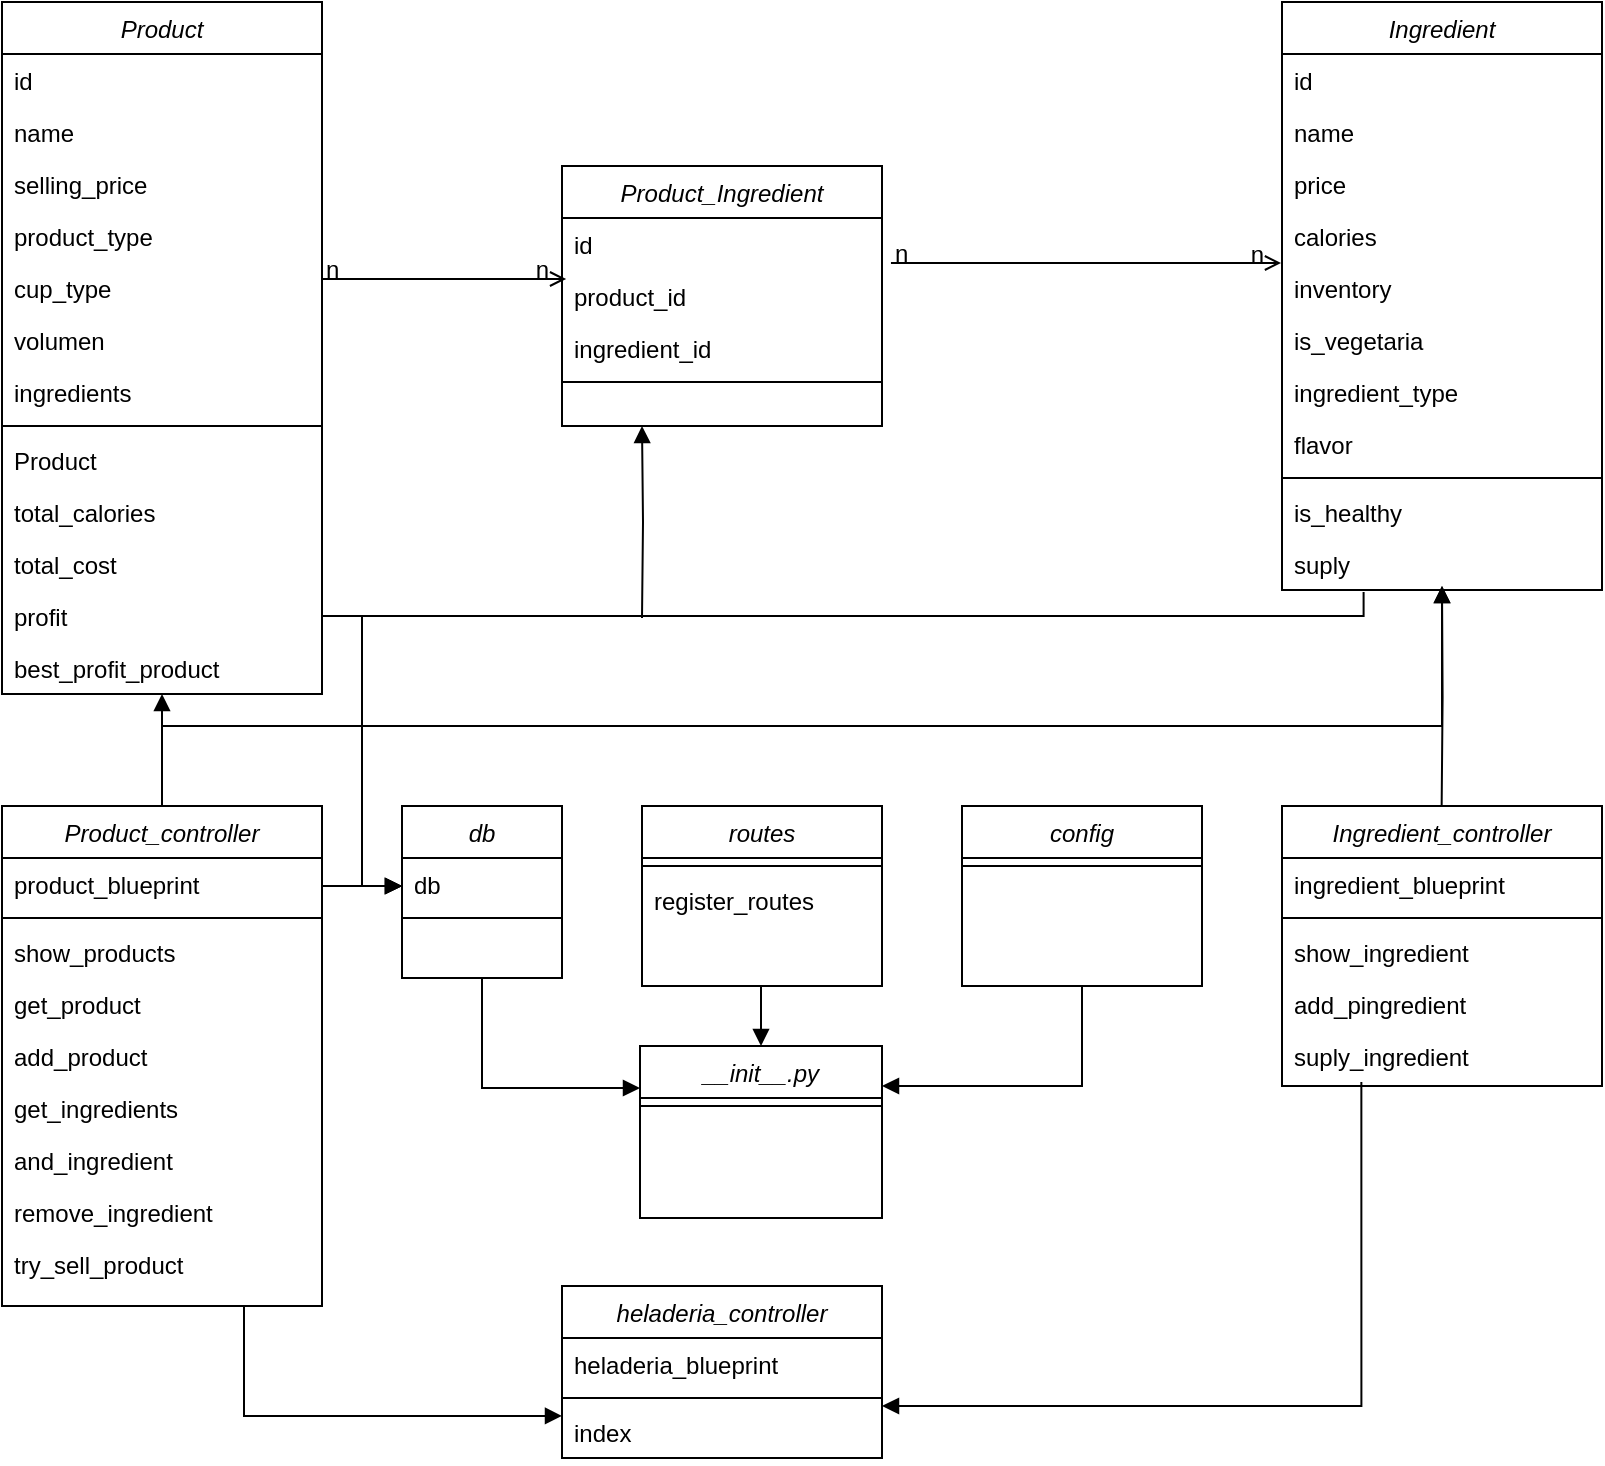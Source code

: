 <mxfile version="26.1.1">
  <diagram id="C5RBs43oDa-KdzZeNtuy" name="Page-1">
    <mxGraphModel dx="645" dy="302" grid="1" gridSize="10" guides="1" tooltips="1" connect="1" arrows="1" fold="1" page="1" pageScale="1" pageWidth="827" pageHeight="1169" math="0" shadow="0">
      <root>
        <mxCell id="WIyWlLk6GJQsqaUBKTNV-0" />
        <mxCell id="WIyWlLk6GJQsqaUBKTNV-1" parent="WIyWlLk6GJQsqaUBKTNV-0" />
        <mxCell id="zkfFHV4jXpPFQw0GAbJ--0" value="Product" style="swimlane;fontStyle=2;align=center;verticalAlign=top;childLayout=stackLayout;horizontal=1;startSize=26;horizontalStack=0;resizeParent=1;resizeLast=0;collapsible=1;marginBottom=0;rounded=0;shadow=0;strokeWidth=1;" parent="WIyWlLk6GJQsqaUBKTNV-1" vertex="1">
          <mxGeometry x="40" y="78" width="160" height="346" as="geometry">
            <mxRectangle x="230" y="140" width="160" height="26" as="alternateBounds" />
          </mxGeometry>
        </mxCell>
        <mxCell id="zkfFHV4jXpPFQw0GAbJ--1" value="id" style="text;align=left;verticalAlign=top;spacingLeft=4;spacingRight=4;overflow=hidden;rotatable=0;points=[[0,0.5],[1,0.5]];portConstraint=eastwest;" parent="zkfFHV4jXpPFQw0GAbJ--0" vertex="1">
          <mxGeometry y="26" width="160" height="26" as="geometry" />
        </mxCell>
        <mxCell id="zkfFHV4jXpPFQw0GAbJ--2" value="name" style="text;align=left;verticalAlign=top;spacingLeft=4;spacingRight=4;overflow=hidden;rotatable=0;points=[[0,0.5],[1,0.5]];portConstraint=eastwest;rounded=0;shadow=0;html=0;" parent="zkfFHV4jXpPFQw0GAbJ--0" vertex="1">
          <mxGeometry y="52" width="160" height="26" as="geometry" />
        </mxCell>
        <mxCell id="zkfFHV4jXpPFQw0GAbJ--3" value="selling_price" style="text;align=left;verticalAlign=top;spacingLeft=4;spacingRight=4;overflow=hidden;rotatable=0;points=[[0,0.5],[1,0.5]];portConstraint=eastwest;rounded=0;shadow=0;html=0;" parent="zkfFHV4jXpPFQw0GAbJ--0" vertex="1">
          <mxGeometry y="78" width="160" height="26" as="geometry" />
        </mxCell>
        <mxCell id="YNZTgH4dmc-fwp90HZQj-0" value="product_type" style="text;align=left;verticalAlign=top;spacingLeft=4;spacingRight=4;overflow=hidden;rotatable=0;points=[[0,0.5],[1,0.5]];portConstraint=eastwest;rounded=0;shadow=0;html=0;" parent="zkfFHV4jXpPFQw0GAbJ--0" vertex="1">
          <mxGeometry y="104" width="160" height="26" as="geometry" />
        </mxCell>
        <mxCell id="YNZTgH4dmc-fwp90HZQj-5" value="cup_type" style="text;align=left;verticalAlign=top;spacingLeft=4;spacingRight=4;overflow=hidden;rotatable=0;points=[[0,0.5],[1,0.5]];portConstraint=eastwest;rounded=0;shadow=0;html=0;" parent="zkfFHV4jXpPFQw0GAbJ--0" vertex="1">
          <mxGeometry y="130" width="160" height="26" as="geometry" />
        </mxCell>
        <mxCell id="YNZTgH4dmc-fwp90HZQj-6" value="volumen" style="text;align=left;verticalAlign=top;spacingLeft=4;spacingRight=4;overflow=hidden;rotatable=0;points=[[0,0.5],[1,0.5]];portConstraint=eastwest;rounded=0;shadow=0;html=0;" parent="zkfFHV4jXpPFQw0GAbJ--0" vertex="1">
          <mxGeometry y="156" width="160" height="26" as="geometry" />
        </mxCell>
        <mxCell id="YNZTgH4dmc-fwp90HZQj-7" value="ingredients" style="text;align=left;verticalAlign=top;spacingLeft=4;spacingRight=4;overflow=hidden;rotatable=0;points=[[0,0.5],[1,0.5]];portConstraint=eastwest;rounded=0;shadow=0;html=0;" parent="zkfFHV4jXpPFQw0GAbJ--0" vertex="1">
          <mxGeometry y="182" width="160" height="26" as="geometry" />
        </mxCell>
        <mxCell id="zkfFHV4jXpPFQw0GAbJ--4" value="" style="line;html=1;strokeWidth=1;align=left;verticalAlign=middle;spacingTop=-1;spacingLeft=3;spacingRight=3;rotatable=0;labelPosition=right;points=[];portConstraint=eastwest;" parent="zkfFHV4jXpPFQw0GAbJ--0" vertex="1">
          <mxGeometry y="208" width="160" height="8" as="geometry" />
        </mxCell>
        <mxCell id="zkfFHV4jXpPFQw0GAbJ--5" value="Product" style="text;align=left;verticalAlign=top;spacingLeft=4;spacingRight=4;overflow=hidden;rotatable=0;points=[[0,0.5],[1,0.5]];portConstraint=eastwest;" parent="zkfFHV4jXpPFQw0GAbJ--0" vertex="1">
          <mxGeometry y="216" width="160" height="26" as="geometry" />
        </mxCell>
        <mxCell id="YNZTgH4dmc-fwp90HZQj-9" value="total_calories" style="text;align=left;verticalAlign=top;spacingLeft=4;spacingRight=4;overflow=hidden;rotatable=0;points=[[0,0.5],[1,0.5]];portConstraint=eastwest;" parent="zkfFHV4jXpPFQw0GAbJ--0" vertex="1">
          <mxGeometry y="242" width="160" height="26" as="geometry" />
        </mxCell>
        <mxCell id="YNZTgH4dmc-fwp90HZQj-10" value="total_cost" style="text;align=left;verticalAlign=top;spacingLeft=4;spacingRight=4;overflow=hidden;rotatable=0;points=[[0,0.5],[1,0.5]];portConstraint=eastwest;" parent="zkfFHV4jXpPFQw0GAbJ--0" vertex="1">
          <mxGeometry y="268" width="160" height="26" as="geometry" />
        </mxCell>
        <mxCell id="YNZTgH4dmc-fwp90HZQj-11" value="profit" style="text;align=left;verticalAlign=top;spacingLeft=4;spacingRight=4;overflow=hidden;rotatable=0;points=[[0,0.5],[1,0.5]];portConstraint=eastwest;" parent="zkfFHV4jXpPFQw0GAbJ--0" vertex="1">
          <mxGeometry y="294" width="160" height="26" as="geometry" />
        </mxCell>
        <mxCell id="YNZTgH4dmc-fwp90HZQj-12" value="best_profit_product" style="text;align=left;verticalAlign=top;spacingLeft=4;spacingRight=4;overflow=hidden;rotatable=0;points=[[0,0.5],[1,0.5]];portConstraint=eastwest;" parent="zkfFHV4jXpPFQw0GAbJ--0" vertex="1">
          <mxGeometry y="320" width="160" height="26" as="geometry" />
        </mxCell>
        <mxCell id="zkfFHV4jXpPFQw0GAbJ--26" value="" style="endArrow=open;shadow=0;strokeWidth=1;rounded=0;curved=0;endFill=1;edgeStyle=elbowEdgeStyle;elbow=vertical;entryX=0.013;entryY=0.173;entryDx=0;entryDy=0;entryPerimeter=0;" parent="WIyWlLk6GJQsqaUBKTNV-1" source="zkfFHV4jXpPFQw0GAbJ--0" target="YNZTgH4dmc-fwp90HZQj-30" edge="1">
          <mxGeometry x="0.5" y="41" relative="1" as="geometry">
            <mxPoint x="380" y="192" as="sourcePoint" />
            <mxPoint x="508" y="228" as="targetPoint" />
            <mxPoint x="-40" y="32" as="offset" />
          </mxGeometry>
        </mxCell>
        <mxCell id="zkfFHV4jXpPFQw0GAbJ--27" value="n" style="resizable=0;align=left;verticalAlign=bottom;labelBackgroundColor=none;fontSize=12;" parent="zkfFHV4jXpPFQw0GAbJ--26" connectable="0" vertex="1">
          <mxGeometry x="-1" relative="1" as="geometry">
            <mxPoint y="4" as="offset" />
          </mxGeometry>
        </mxCell>
        <mxCell id="zkfFHV4jXpPFQw0GAbJ--28" value="n" style="resizable=0;align=right;verticalAlign=bottom;labelBackgroundColor=none;fontSize=12;" parent="zkfFHV4jXpPFQw0GAbJ--26" connectable="0" vertex="1">
          <mxGeometry x="1" relative="1" as="geometry">
            <mxPoint x="-7" y="4" as="offset" />
          </mxGeometry>
        </mxCell>
        <mxCell id="YNZTgH4dmc-fwp90HZQj-13" value="Ingredient" style="swimlane;fontStyle=2;align=center;verticalAlign=top;childLayout=stackLayout;horizontal=1;startSize=26;horizontalStack=0;resizeParent=1;resizeLast=0;collapsible=1;marginBottom=0;rounded=0;shadow=0;strokeWidth=1;" parent="WIyWlLk6GJQsqaUBKTNV-1" vertex="1">
          <mxGeometry x="680" y="78" width="160" height="294" as="geometry">
            <mxRectangle x="230" y="140" width="160" height="26" as="alternateBounds" />
          </mxGeometry>
        </mxCell>
        <mxCell id="YNZTgH4dmc-fwp90HZQj-14" value="id" style="text;align=left;verticalAlign=top;spacingLeft=4;spacingRight=4;overflow=hidden;rotatable=0;points=[[0,0.5],[1,0.5]];portConstraint=eastwest;" parent="YNZTgH4dmc-fwp90HZQj-13" vertex="1">
          <mxGeometry y="26" width="160" height="26" as="geometry" />
        </mxCell>
        <mxCell id="YNZTgH4dmc-fwp90HZQj-15" value="name" style="text;align=left;verticalAlign=top;spacingLeft=4;spacingRight=4;overflow=hidden;rotatable=0;points=[[0,0.5],[1,0.5]];portConstraint=eastwest;rounded=0;shadow=0;html=0;" parent="YNZTgH4dmc-fwp90HZQj-13" vertex="1">
          <mxGeometry y="52" width="160" height="26" as="geometry" />
        </mxCell>
        <mxCell id="YNZTgH4dmc-fwp90HZQj-16" value="price" style="text;align=left;verticalAlign=top;spacingLeft=4;spacingRight=4;overflow=hidden;rotatable=0;points=[[0,0.5],[1,0.5]];portConstraint=eastwest;rounded=0;shadow=0;html=0;" parent="YNZTgH4dmc-fwp90HZQj-13" vertex="1">
          <mxGeometry y="78" width="160" height="26" as="geometry" />
        </mxCell>
        <mxCell id="YNZTgH4dmc-fwp90HZQj-17" value="calories" style="text;align=left;verticalAlign=top;spacingLeft=4;spacingRight=4;overflow=hidden;rotatable=0;points=[[0,0.5],[1,0.5]];portConstraint=eastwest;rounded=0;shadow=0;html=0;" parent="YNZTgH4dmc-fwp90HZQj-13" vertex="1">
          <mxGeometry y="104" width="160" height="26" as="geometry" />
        </mxCell>
        <mxCell id="YNZTgH4dmc-fwp90HZQj-18" value="inventory" style="text;align=left;verticalAlign=top;spacingLeft=4;spacingRight=4;overflow=hidden;rotatable=0;points=[[0,0.5],[1,0.5]];portConstraint=eastwest;rounded=0;shadow=0;html=0;" parent="YNZTgH4dmc-fwp90HZQj-13" vertex="1">
          <mxGeometry y="130" width="160" height="26" as="geometry" />
        </mxCell>
        <mxCell id="YNZTgH4dmc-fwp90HZQj-19" value="is_vegetaria" style="text;align=left;verticalAlign=top;spacingLeft=4;spacingRight=4;overflow=hidden;rotatable=0;points=[[0,0.5],[1,0.5]];portConstraint=eastwest;rounded=0;shadow=0;html=0;" parent="YNZTgH4dmc-fwp90HZQj-13" vertex="1">
          <mxGeometry y="156" width="160" height="26" as="geometry" />
        </mxCell>
        <mxCell id="YNZTgH4dmc-fwp90HZQj-20" value="ingredient_type" style="text;align=left;verticalAlign=top;spacingLeft=4;spacingRight=4;overflow=hidden;rotatable=0;points=[[0,0.5],[1,0.5]];portConstraint=eastwest;rounded=0;shadow=0;html=0;" parent="YNZTgH4dmc-fwp90HZQj-13" vertex="1">
          <mxGeometry y="182" width="160" height="26" as="geometry" />
        </mxCell>
        <mxCell id="YNZTgH4dmc-fwp90HZQj-27" value="flavor" style="text;align=left;verticalAlign=top;spacingLeft=4;spacingRight=4;overflow=hidden;rotatable=0;points=[[0,0.5],[1,0.5]];portConstraint=eastwest;rounded=0;shadow=0;html=0;" parent="YNZTgH4dmc-fwp90HZQj-13" vertex="1">
          <mxGeometry y="208" width="160" height="26" as="geometry" />
        </mxCell>
        <mxCell id="YNZTgH4dmc-fwp90HZQj-21" value="" style="line;html=1;strokeWidth=1;align=left;verticalAlign=middle;spacingTop=-1;spacingLeft=3;spacingRight=3;rotatable=0;labelPosition=right;points=[];portConstraint=eastwest;" parent="YNZTgH4dmc-fwp90HZQj-13" vertex="1">
          <mxGeometry y="234" width="160" height="8" as="geometry" />
        </mxCell>
        <mxCell id="YNZTgH4dmc-fwp90HZQj-22" value="is_healthy" style="text;align=left;verticalAlign=top;spacingLeft=4;spacingRight=4;overflow=hidden;rotatable=0;points=[[0,0.5],[1,0.5]];portConstraint=eastwest;" parent="YNZTgH4dmc-fwp90HZQj-13" vertex="1">
          <mxGeometry y="242" width="160" height="26" as="geometry" />
        </mxCell>
        <mxCell id="YNZTgH4dmc-fwp90HZQj-23" value="suply" style="text;align=left;verticalAlign=top;spacingLeft=4;spacingRight=4;overflow=hidden;rotatable=0;points=[[0,0.5],[1,0.5]];portConstraint=eastwest;" parent="YNZTgH4dmc-fwp90HZQj-13" vertex="1">
          <mxGeometry y="268" width="160" height="26" as="geometry" />
        </mxCell>
        <mxCell id="YNZTgH4dmc-fwp90HZQj-28" value="Product_Ingredient" style="swimlane;fontStyle=2;align=center;verticalAlign=top;childLayout=stackLayout;horizontal=1;startSize=26;horizontalStack=0;resizeParent=1;resizeLast=0;collapsible=1;marginBottom=0;rounded=0;shadow=0;strokeWidth=1;" parent="WIyWlLk6GJQsqaUBKTNV-1" vertex="1">
          <mxGeometry x="320" y="160" width="160" height="130" as="geometry">
            <mxRectangle x="230" y="140" width="160" height="26" as="alternateBounds" />
          </mxGeometry>
        </mxCell>
        <mxCell id="YNZTgH4dmc-fwp90HZQj-29" value="id" style="text;align=left;verticalAlign=top;spacingLeft=4;spacingRight=4;overflow=hidden;rotatable=0;points=[[0,0.5],[1,0.5]];portConstraint=eastwest;" parent="YNZTgH4dmc-fwp90HZQj-28" vertex="1">
          <mxGeometry y="26" width="160" height="26" as="geometry" />
        </mxCell>
        <mxCell id="YNZTgH4dmc-fwp90HZQj-30" value="product_id" style="text;align=left;verticalAlign=top;spacingLeft=4;spacingRight=4;overflow=hidden;rotatable=0;points=[[0,0.5],[1,0.5]];portConstraint=eastwest;rounded=0;shadow=0;html=0;" parent="YNZTgH4dmc-fwp90HZQj-28" vertex="1">
          <mxGeometry y="52" width="160" height="26" as="geometry" />
        </mxCell>
        <mxCell id="YNZTgH4dmc-fwp90HZQj-31" value="ingredient_id" style="text;align=left;verticalAlign=top;spacingLeft=4;spacingRight=4;overflow=hidden;rotatable=0;points=[[0,0.5],[1,0.5]];portConstraint=eastwest;rounded=0;shadow=0;html=0;" parent="YNZTgH4dmc-fwp90HZQj-28" vertex="1">
          <mxGeometry y="78" width="160" height="26" as="geometry" />
        </mxCell>
        <mxCell id="YNZTgH4dmc-fwp90HZQj-37" value="" style="line;html=1;strokeWidth=1;align=left;verticalAlign=middle;spacingTop=-1;spacingLeft=3;spacingRight=3;rotatable=0;labelPosition=right;points=[];portConstraint=eastwest;" parent="YNZTgH4dmc-fwp90HZQj-28" vertex="1">
          <mxGeometry y="104" width="160" height="8" as="geometry" />
        </mxCell>
        <mxCell id="YNZTgH4dmc-fwp90HZQj-41" value="" style="endArrow=open;shadow=0;strokeWidth=1;rounded=0;curved=0;endFill=1;edgeStyle=elbowEdgeStyle;elbow=vertical;entryX=-0.003;entryY=0.031;entryDx=0;entryDy=0;entryPerimeter=0;exitX=1.028;exitY=-0.133;exitDx=0;exitDy=0;exitPerimeter=0;" parent="WIyWlLk6GJQsqaUBKTNV-1" source="YNZTgH4dmc-fwp90HZQj-30" target="YNZTgH4dmc-fwp90HZQj-18" edge="1">
          <mxGeometry x="0.5" y="41" relative="1" as="geometry">
            <mxPoint x="600" y="210" as="sourcePoint" />
            <mxPoint x="662" y="210" as="targetPoint" />
            <mxPoint x="-40" y="32" as="offset" />
          </mxGeometry>
        </mxCell>
        <mxCell id="YNZTgH4dmc-fwp90HZQj-42" value="n" style="resizable=0;align=left;verticalAlign=bottom;labelBackgroundColor=none;fontSize=12;" parent="YNZTgH4dmc-fwp90HZQj-41" connectable="0" vertex="1">
          <mxGeometry x="-1" relative="1" as="geometry">
            <mxPoint y="4" as="offset" />
          </mxGeometry>
        </mxCell>
        <mxCell id="YNZTgH4dmc-fwp90HZQj-43" value="n" style="resizable=0;align=right;verticalAlign=bottom;labelBackgroundColor=none;fontSize=12;" parent="YNZTgH4dmc-fwp90HZQj-41" connectable="0" vertex="1">
          <mxGeometry x="1" relative="1" as="geometry">
            <mxPoint x="-7" y="4" as="offset" />
          </mxGeometry>
        </mxCell>
        <mxCell id="YNZTgH4dmc-fwp90HZQj-44" value="Product_controller" style="swimlane;fontStyle=2;align=center;verticalAlign=top;childLayout=stackLayout;horizontal=1;startSize=26;horizontalStack=0;resizeParent=1;resizeLast=0;collapsible=1;marginBottom=0;rounded=0;shadow=0;strokeWidth=1;" parent="WIyWlLk6GJQsqaUBKTNV-1" vertex="1">
          <mxGeometry x="40" y="480" width="160" height="250" as="geometry">
            <mxRectangle x="230" y="140" width="160" height="26" as="alternateBounds" />
          </mxGeometry>
        </mxCell>
        <mxCell id="YNZTgH4dmc-fwp90HZQj-45" value="product_blueprint" style="text;align=left;verticalAlign=top;spacingLeft=4;spacingRight=4;overflow=hidden;rotatable=0;points=[[0,0.5],[1,0.5]];portConstraint=eastwest;" parent="YNZTgH4dmc-fwp90HZQj-44" vertex="1">
          <mxGeometry y="26" width="160" height="26" as="geometry" />
        </mxCell>
        <mxCell id="YNZTgH4dmc-fwp90HZQj-52" value="" style="line;html=1;strokeWidth=1;align=left;verticalAlign=middle;spacingTop=-1;spacingLeft=3;spacingRight=3;rotatable=0;labelPosition=right;points=[];portConstraint=eastwest;" parent="YNZTgH4dmc-fwp90HZQj-44" vertex="1">
          <mxGeometry y="52" width="160" height="8" as="geometry" />
        </mxCell>
        <mxCell id="YNZTgH4dmc-fwp90HZQj-53" value="show_products" style="text;align=left;verticalAlign=top;spacingLeft=4;spacingRight=4;overflow=hidden;rotatable=0;points=[[0,0.5],[1,0.5]];portConstraint=eastwest;" parent="YNZTgH4dmc-fwp90HZQj-44" vertex="1">
          <mxGeometry y="60" width="160" height="26" as="geometry" />
        </mxCell>
        <mxCell id="YNZTgH4dmc-fwp90HZQj-54" value="get_product" style="text;align=left;verticalAlign=top;spacingLeft=4;spacingRight=4;overflow=hidden;rotatable=0;points=[[0,0.5],[1,0.5]];portConstraint=eastwest;" parent="YNZTgH4dmc-fwp90HZQj-44" vertex="1">
          <mxGeometry y="86" width="160" height="26" as="geometry" />
        </mxCell>
        <mxCell id="YNZTgH4dmc-fwp90HZQj-55" value="add_product" style="text;align=left;verticalAlign=top;spacingLeft=4;spacingRight=4;overflow=hidden;rotatable=0;points=[[0,0.5],[1,0.5]];portConstraint=eastwest;" parent="YNZTgH4dmc-fwp90HZQj-44" vertex="1">
          <mxGeometry y="112" width="160" height="26" as="geometry" />
        </mxCell>
        <mxCell id="YNZTgH4dmc-fwp90HZQj-56" value="get_ingredients" style="text;align=left;verticalAlign=top;spacingLeft=4;spacingRight=4;overflow=hidden;rotatable=0;points=[[0,0.5],[1,0.5]];portConstraint=eastwest;" parent="YNZTgH4dmc-fwp90HZQj-44" vertex="1">
          <mxGeometry y="138" width="160" height="26" as="geometry" />
        </mxCell>
        <mxCell id="YNZTgH4dmc-fwp90HZQj-57" value="and_ingredient" style="text;align=left;verticalAlign=top;spacingLeft=4;spacingRight=4;overflow=hidden;rotatable=0;points=[[0,0.5],[1,0.5]];portConstraint=eastwest;" parent="YNZTgH4dmc-fwp90HZQj-44" vertex="1">
          <mxGeometry y="164" width="160" height="26" as="geometry" />
        </mxCell>
        <mxCell id="YNZTgH4dmc-fwp90HZQj-58" value="remove_ingredient" style="text;align=left;verticalAlign=top;spacingLeft=4;spacingRight=4;overflow=hidden;rotatable=0;points=[[0,0.5],[1,0.5]];portConstraint=eastwest;" parent="YNZTgH4dmc-fwp90HZQj-44" vertex="1">
          <mxGeometry y="190" width="160" height="26" as="geometry" />
        </mxCell>
        <mxCell id="YNZTgH4dmc-fwp90HZQj-59" value="try_sell_product" style="text;align=left;verticalAlign=top;spacingLeft=4;spacingRight=4;overflow=hidden;rotatable=0;points=[[0,0.5],[1,0.5]];portConstraint=eastwest;" parent="YNZTgH4dmc-fwp90HZQj-44" vertex="1">
          <mxGeometry y="216" width="160" height="26" as="geometry" />
        </mxCell>
        <mxCell id="YNZTgH4dmc-fwp90HZQj-60" value="Ingredient_controller" style="swimlane;fontStyle=2;align=center;verticalAlign=top;childLayout=stackLayout;horizontal=1;startSize=26;horizontalStack=0;resizeParent=1;resizeLast=0;collapsible=1;marginBottom=0;rounded=0;shadow=0;strokeWidth=1;" parent="WIyWlLk6GJQsqaUBKTNV-1" vertex="1">
          <mxGeometry x="680" y="480" width="160" height="140" as="geometry">
            <mxRectangle x="230" y="140" width="160" height="26" as="alternateBounds" />
          </mxGeometry>
        </mxCell>
        <mxCell id="YNZTgH4dmc-fwp90HZQj-61" value="ingredient_blueprint" style="text;align=left;verticalAlign=top;spacingLeft=4;spacingRight=4;overflow=hidden;rotatable=0;points=[[0,0.5],[1,0.5]];portConstraint=eastwest;" parent="YNZTgH4dmc-fwp90HZQj-60" vertex="1">
          <mxGeometry y="26" width="160" height="26" as="geometry" />
        </mxCell>
        <mxCell id="YNZTgH4dmc-fwp90HZQj-62" value="" style="line;html=1;strokeWidth=1;align=left;verticalAlign=middle;spacingTop=-1;spacingLeft=3;spacingRight=3;rotatable=0;labelPosition=right;points=[];portConstraint=eastwest;" parent="YNZTgH4dmc-fwp90HZQj-60" vertex="1">
          <mxGeometry y="52" width="160" height="8" as="geometry" />
        </mxCell>
        <mxCell id="YNZTgH4dmc-fwp90HZQj-63" value="show_ingredient" style="text;align=left;verticalAlign=top;spacingLeft=4;spacingRight=4;overflow=hidden;rotatable=0;points=[[0,0.5],[1,0.5]];portConstraint=eastwest;" parent="YNZTgH4dmc-fwp90HZQj-60" vertex="1">
          <mxGeometry y="60" width="160" height="26" as="geometry" />
        </mxCell>
        <mxCell id="YNZTgH4dmc-fwp90HZQj-65" value="add_pingredient" style="text;align=left;verticalAlign=top;spacingLeft=4;spacingRight=4;overflow=hidden;rotatable=0;points=[[0,0.5],[1,0.5]];portConstraint=eastwest;" parent="YNZTgH4dmc-fwp90HZQj-60" vertex="1">
          <mxGeometry y="86" width="160" height="26" as="geometry" />
        </mxCell>
        <mxCell id="YNZTgH4dmc-fwp90HZQj-68" value="suply_ingredient" style="text;align=left;verticalAlign=top;spacingLeft=4;spacingRight=4;overflow=hidden;rotatable=0;points=[[0,0.5],[1,0.5]];portConstraint=eastwest;" parent="YNZTgH4dmc-fwp90HZQj-60" vertex="1">
          <mxGeometry y="112" width="160" height="26" as="geometry" />
        </mxCell>
        <mxCell id="YNZTgH4dmc-fwp90HZQj-70" value="heladeria_controller" style="swimlane;fontStyle=2;align=center;verticalAlign=top;childLayout=stackLayout;horizontal=1;startSize=26;horizontalStack=0;resizeParent=1;resizeLast=0;collapsible=1;marginBottom=0;rounded=0;shadow=0;strokeWidth=1;" parent="WIyWlLk6GJQsqaUBKTNV-1" vertex="1">
          <mxGeometry x="320" y="720" width="160" height="86" as="geometry">
            <mxRectangle x="230" y="140" width="160" height="26" as="alternateBounds" />
          </mxGeometry>
        </mxCell>
        <mxCell id="YNZTgH4dmc-fwp90HZQj-71" value="heladeria_blueprint" style="text;align=left;verticalAlign=top;spacingLeft=4;spacingRight=4;overflow=hidden;rotatable=0;points=[[0,0.5],[1,0.5]];portConstraint=eastwest;" parent="YNZTgH4dmc-fwp90HZQj-70" vertex="1">
          <mxGeometry y="26" width="160" height="26" as="geometry" />
        </mxCell>
        <mxCell id="YNZTgH4dmc-fwp90HZQj-72" value="" style="line;html=1;strokeWidth=1;align=left;verticalAlign=middle;spacingTop=-1;spacingLeft=3;spacingRight=3;rotatable=0;labelPosition=right;points=[];portConstraint=eastwest;" parent="YNZTgH4dmc-fwp90HZQj-70" vertex="1">
          <mxGeometry y="52" width="160" height="8" as="geometry" />
        </mxCell>
        <mxCell id="YNZTgH4dmc-fwp90HZQj-73" value="index" style="text;align=left;verticalAlign=top;spacingLeft=4;spacingRight=4;overflow=hidden;rotatable=0;points=[[0,0.5],[1,0.5]];portConstraint=eastwest;" parent="YNZTgH4dmc-fwp90HZQj-70" vertex="1">
          <mxGeometry y="60" width="160" height="26" as="geometry" />
        </mxCell>
        <mxCell id="YNZTgH4dmc-fwp90HZQj-80" value="config" style="swimlane;fontStyle=2;align=center;verticalAlign=top;childLayout=stackLayout;horizontal=1;startSize=26;horizontalStack=0;resizeParent=1;resizeLast=0;collapsible=1;marginBottom=0;rounded=0;shadow=0;strokeWidth=1;" parent="WIyWlLk6GJQsqaUBKTNV-1" vertex="1">
          <mxGeometry x="520" y="480" width="120" height="90" as="geometry">
            <mxRectangle x="230" y="140" width="160" height="26" as="alternateBounds" />
          </mxGeometry>
        </mxCell>
        <mxCell id="YNZTgH4dmc-fwp90HZQj-82" value="" style="line;html=1;strokeWidth=1;align=left;verticalAlign=middle;spacingTop=-1;spacingLeft=3;spacingRight=3;rotatable=0;labelPosition=right;points=[];portConstraint=eastwest;" parent="YNZTgH4dmc-fwp90HZQj-80" vertex="1">
          <mxGeometry y="26" width="120" height="8" as="geometry" />
        </mxCell>
        <mxCell id="YNZTgH4dmc-fwp90HZQj-87" value="routes" style="swimlane;fontStyle=2;align=center;verticalAlign=top;childLayout=stackLayout;horizontal=1;startSize=26;horizontalStack=0;resizeParent=1;resizeLast=0;collapsible=1;marginBottom=0;rounded=0;shadow=0;strokeWidth=1;" parent="WIyWlLk6GJQsqaUBKTNV-1" vertex="1">
          <mxGeometry x="360" y="480" width="120" height="90" as="geometry">
            <mxRectangle x="230" y="140" width="160" height="26" as="alternateBounds" />
          </mxGeometry>
        </mxCell>
        <mxCell id="YNZTgH4dmc-fwp90HZQj-88" value="" style="line;html=1;strokeWidth=1;align=left;verticalAlign=middle;spacingTop=-1;spacingLeft=3;spacingRight=3;rotatable=0;labelPosition=right;points=[];portConstraint=eastwest;" parent="YNZTgH4dmc-fwp90HZQj-87" vertex="1">
          <mxGeometry y="26" width="120" height="8" as="geometry" />
        </mxCell>
        <mxCell id="YNZTgH4dmc-fwp90HZQj-89" value="register_routes" style="text;align=left;verticalAlign=top;spacingLeft=4;spacingRight=4;overflow=hidden;rotatable=0;points=[[0,0.5],[1,0.5]];portConstraint=eastwest;" parent="YNZTgH4dmc-fwp90HZQj-87" vertex="1">
          <mxGeometry y="34" width="120" height="26" as="geometry" />
        </mxCell>
        <mxCell id="YNZTgH4dmc-fwp90HZQj-90" value="db" style="swimlane;fontStyle=2;align=center;verticalAlign=top;childLayout=stackLayout;horizontal=1;startSize=26;horizontalStack=0;resizeParent=1;resizeLast=0;collapsible=1;marginBottom=0;rounded=0;shadow=0;strokeWidth=1;" parent="WIyWlLk6GJQsqaUBKTNV-1" vertex="1">
          <mxGeometry x="240" y="480" width="80" height="86" as="geometry">
            <mxRectangle x="230" y="140" width="160" height="26" as="alternateBounds" />
          </mxGeometry>
        </mxCell>
        <mxCell id="YNZTgH4dmc-fwp90HZQj-92" value="db" style="text;align=left;verticalAlign=top;spacingLeft=4;spacingRight=4;overflow=hidden;rotatable=0;points=[[0,0.5],[1,0.5]];portConstraint=eastwest;" parent="YNZTgH4dmc-fwp90HZQj-90" vertex="1">
          <mxGeometry y="26" width="80" height="26" as="geometry" />
        </mxCell>
        <mxCell id="YNZTgH4dmc-fwp90HZQj-91" value="" style="line;html=1;strokeWidth=1;align=left;verticalAlign=middle;spacingTop=-1;spacingLeft=3;spacingRight=3;rotatable=0;labelPosition=right;points=[];portConstraint=eastwest;" parent="YNZTgH4dmc-fwp90HZQj-90" vertex="1">
          <mxGeometry y="52" width="80" height="8" as="geometry" />
        </mxCell>
        <mxCell id="YNZTgH4dmc-fwp90HZQj-93" value="__init__.py" style="swimlane;fontStyle=2;align=center;verticalAlign=top;childLayout=stackLayout;horizontal=1;startSize=26;horizontalStack=0;resizeParent=1;resizeLast=0;collapsible=1;marginBottom=0;rounded=0;shadow=0;strokeWidth=1;" parent="WIyWlLk6GJQsqaUBKTNV-1" vertex="1">
          <mxGeometry x="359" y="600" width="121" height="86" as="geometry">
            <mxRectangle x="230" y="140" width="160" height="26" as="alternateBounds" />
          </mxGeometry>
        </mxCell>
        <mxCell id="YNZTgH4dmc-fwp90HZQj-94" value="" style="line;html=1;strokeWidth=1;align=left;verticalAlign=middle;spacingTop=-1;spacingLeft=3;spacingRight=3;rotatable=0;labelPosition=right;points=[];portConstraint=eastwest;" parent="YNZTgH4dmc-fwp90HZQj-93" vertex="1">
          <mxGeometry y="26" width="121" height="8" as="geometry" />
        </mxCell>
        <mxCell id="YNZTgH4dmc-fwp90HZQj-108" value="" style="endArrow=block;endFill=1;html=1;edgeStyle=orthogonalEdgeStyle;align=left;verticalAlign=top;rounded=0;entryX=0.5;entryY=1;entryDx=0;entryDy=0;exitX=0.5;exitY=0;exitDx=0;exitDy=0;" parent="WIyWlLk6GJQsqaUBKTNV-1" source="YNZTgH4dmc-fwp90HZQj-44" target="zkfFHV4jXpPFQw0GAbJ--0" edge="1">
          <mxGeometry x="-1" relative="1" as="geometry">
            <mxPoint x="50" y="460" as="sourcePoint" />
            <mxPoint x="210" y="460" as="targetPoint" />
          </mxGeometry>
        </mxCell>
        <mxCell id="YNZTgH4dmc-fwp90HZQj-112" value="" style="endArrow=block;endFill=1;html=1;edgeStyle=orthogonalEdgeStyle;align=left;verticalAlign=top;rounded=0;" parent="WIyWlLk6GJQsqaUBKTNV-1" edge="1">
          <mxGeometry x="-1" relative="1" as="geometry">
            <mxPoint x="120" y="440" as="sourcePoint" />
            <mxPoint x="760" y="370" as="targetPoint" />
            <Array as="points">
              <mxPoint x="760" y="440" />
              <mxPoint x="760" y="372" />
            </Array>
          </mxGeometry>
        </mxCell>
        <mxCell id="YNZTgH4dmc-fwp90HZQj-113" value="" style="endArrow=block;endFill=1;html=1;edgeStyle=orthogonalEdgeStyle;align=left;verticalAlign=top;rounded=0;exitX=0.5;exitY=0;exitDx=0;exitDy=0;" parent="WIyWlLk6GJQsqaUBKTNV-1" edge="1">
          <mxGeometry x="-1" relative="1" as="geometry">
            <mxPoint x="759.83" y="480" as="sourcePoint" />
            <mxPoint x="760" y="370" as="targetPoint" />
          </mxGeometry>
        </mxCell>
        <mxCell id="YNZTgH4dmc-fwp90HZQj-114" value="" style="endArrow=block;endFill=1;html=1;edgeStyle=orthogonalEdgeStyle;align=left;verticalAlign=top;rounded=0;" parent="WIyWlLk6GJQsqaUBKTNV-1" target="YNZTgH4dmc-fwp90HZQj-92" edge="1">
          <mxGeometry x="-1" relative="1" as="geometry">
            <mxPoint x="200" y="519" as="sourcePoint" />
            <mxPoint x="230" y="519" as="targetPoint" />
            <Array as="points">
              <mxPoint x="200" y="520" />
            </Array>
          </mxGeometry>
        </mxCell>
        <mxCell id="YNZTgH4dmc-fwp90HZQj-115" value="" style="endArrow=block;endFill=1;html=1;edgeStyle=orthogonalEdgeStyle;align=left;verticalAlign=top;rounded=0;exitX=0.5;exitY=1;exitDx=0;exitDy=0;" parent="WIyWlLk6GJQsqaUBKTNV-1" source="YNZTgH4dmc-fwp90HZQj-90" edge="1">
          <mxGeometry x="-1" relative="1" as="geometry">
            <mxPoint x="319" y="620" as="sourcePoint" />
            <mxPoint x="359" y="621" as="targetPoint" />
            <Array as="points">
              <mxPoint x="280" y="621" />
            </Array>
          </mxGeometry>
        </mxCell>
        <mxCell id="YNZTgH4dmc-fwp90HZQj-120" value="" style="endArrow=block;endFill=1;html=1;edgeStyle=orthogonalEdgeStyle;align=left;verticalAlign=top;rounded=0;entryX=0.5;entryY=0;entryDx=0;entryDy=0;" parent="WIyWlLk6GJQsqaUBKTNV-1" target="YNZTgH4dmc-fwp90HZQj-93" edge="1">
          <mxGeometry x="-1" relative="1" as="geometry">
            <mxPoint x="414" y="570" as="sourcePoint" />
            <mxPoint x="480" y="580" as="targetPoint" />
            <Array as="points">
              <mxPoint x="414" y="570" />
            </Array>
          </mxGeometry>
        </mxCell>
        <mxCell id="YNZTgH4dmc-fwp90HZQj-122" value="" style="endArrow=block;endFill=1;html=1;edgeStyle=orthogonalEdgeStyle;align=left;verticalAlign=top;rounded=0;" parent="WIyWlLk6GJQsqaUBKTNV-1" edge="1">
          <mxGeometry x="-1" relative="1" as="geometry">
            <mxPoint x="580" y="570" as="sourcePoint" />
            <mxPoint x="480" y="620" as="targetPoint" />
            <Array as="points">
              <mxPoint x="580" y="620" />
            </Array>
          </mxGeometry>
        </mxCell>
        <mxCell id="YNZTgH4dmc-fwp90HZQj-124" value="" style="endArrow=block;endFill=1;html=1;edgeStyle=orthogonalEdgeStyle;align=left;verticalAlign=top;rounded=0;exitX=1;exitY=0.5;exitDx=0;exitDy=0;" parent="WIyWlLk6GJQsqaUBKTNV-1" source="YNZTgH4dmc-fwp90HZQj-11" edge="1">
          <mxGeometry x="-1" relative="1" as="geometry">
            <mxPoint x="210" y="379.628" as="sourcePoint" />
            <mxPoint x="240" y="520" as="targetPoint" />
            <Array as="points">
              <mxPoint x="220" y="385" />
              <mxPoint x="220" y="520" />
            </Array>
          </mxGeometry>
        </mxCell>
        <mxCell id="YNZTgH4dmc-fwp90HZQj-128" value="" style="endArrow=block;endFill=1;html=1;edgeStyle=orthogonalEdgeStyle;align=left;verticalAlign=top;rounded=0;exitX=0.255;exitY=1.038;exitDx=0;exitDy=0;exitPerimeter=0;" parent="WIyWlLk6GJQsqaUBKTNV-1" source="YNZTgH4dmc-fwp90HZQj-23" edge="1">
          <mxGeometry x="-1" relative="1" as="geometry">
            <mxPoint x="640.87" y="380" as="sourcePoint" />
            <mxPoint x="240" y="520" as="targetPoint" />
            <Array as="points">
              <mxPoint x="721" y="385" />
              <mxPoint x="220" y="385" />
              <mxPoint x="220" y="520" />
            </Array>
          </mxGeometry>
        </mxCell>
        <mxCell id="uVtCk9U5eHPquxU_23g1-1" value="" style="endArrow=block;endFill=1;html=1;edgeStyle=orthogonalEdgeStyle;align=left;verticalAlign=top;rounded=0;exitX=0.5;exitY=1;exitDx=0;exitDy=0;entryX=0;entryY=0.192;entryDx=0;entryDy=0;entryPerimeter=0;" edge="1" parent="WIyWlLk6GJQsqaUBKTNV-1" target="YNZTgH4dmc-fwp90HZQj-73">
          <mxGeometry x="-1" relative="1" as="geometry">
            <mxPoint x="161" y="730" as="sourcePoint" />
            <mxPoint x="240" y="785" as="targetPoint" />
            <Array as="points">
              <mxPoint x="161" y="785" />
            </Array>
          </mxGeometry>
        </mxCell>
        <mxCell id="uVtCk9U5eHPquxU_23g1-2" value="" style="endArrow=block;endFill=1;html=1;edgeStyle=orthogonalEdgeStyle;align=left;verticalAlign=top;rounded=0;" edge="1" parent="WIyWlLk6GJQsqaUBKTNV-1">
          <mxGeometry x="-1" relative="1" as="geometry">
            <mxPoint x="719.68" y="618" as="sourcePoint" />
            <mxPoint x="480" y="780" as="targetPoint" />
            <Array as="points">
              <mxPoint x="720" y="780" />
              <mxPoint x="480" y="780" />
            </Array>
          </mxGeometry>
        </mxCell>
        <mxCell id="uVtCk9U5eHPquxU_23g1-5" value="" style="endArrow=block;endFill=1;html=1;edgeStyle=orthogonalEdgeStyle;align=left;verticalAlign=top;rounded=0;entryX=0.25;entryY=1;entryDx=0;entryDy=0;exitX=0.5;exitY=0;exitDx=0;exitDy=0;" edge="1" parent="WIyWlLk6GJQsqaUBKTNV-1" target="YNZTgH4dmc-fwp90HZQj-28">
          <mxGeometry x="-1" relative="1" as="geometry">
            <mxPoint x="360" y="386" as="sourcePoint" />
            <mxPoint x="360" y="330" as="targetPoint" />
          </mxGeometry>
        </mxCell>
      </root>
    </mxGraphModel>
  </diagram>
</mxfile>
